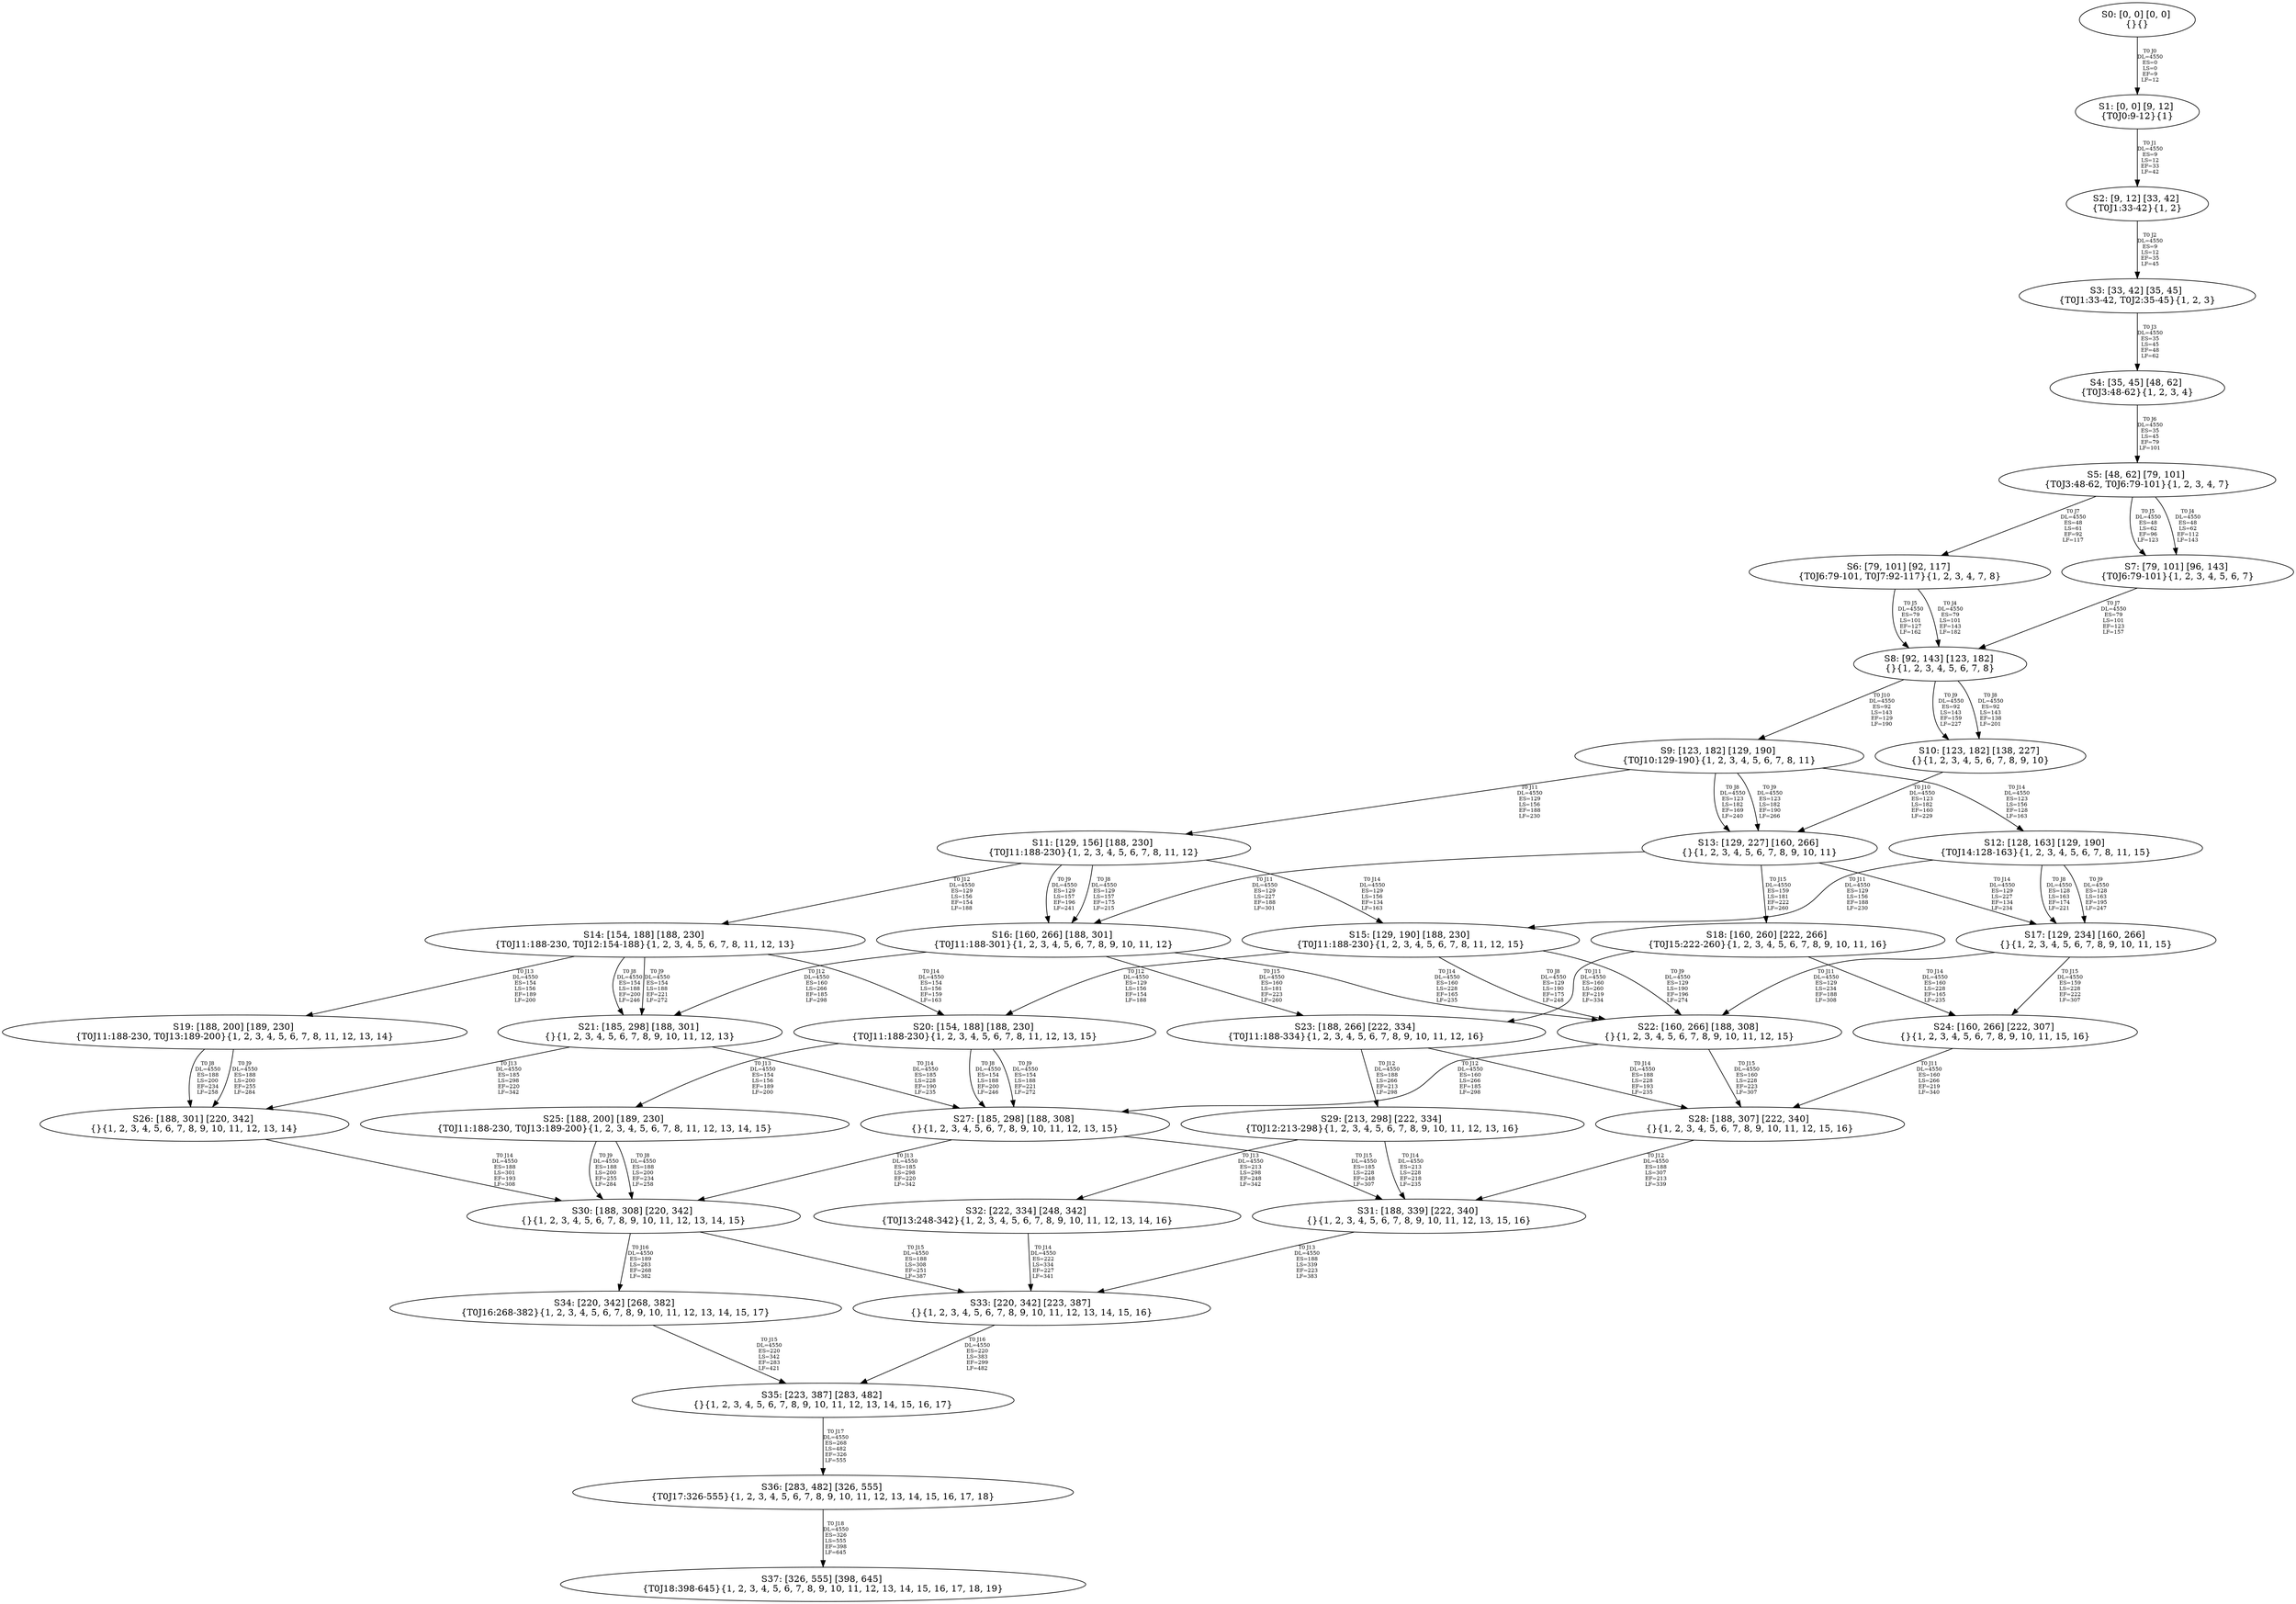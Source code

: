 digraph {
	S0[label="S0: [0, 0] [0, 0] \n{}{}"];
	S1[label="S1: [0, 0] [9, 12] \n{T0J0:9-12}{1}"];
	S2[label="S2: [9, 12] [33, 42] \n{T0J1:33-42}{1, 2}"];
	S3[label="S3: [33, 42] [35, 45] \n{T0J1:33-42, T0J2:35-45}{1, 2, 3}"];
	S4[label="S4: [35, 45] [48, 62] \n{T0J3:48-62}{1, 2, 3, 4}"];
	S5[label="S5: [48, 62] [79, 101] \n{T0J3:48-62, T0J6:79-101}{1, 2, 3, 4, 7}"];
	S6[label="S6: [79, 101] [92, 117] \n{T0J6:79-101, T0J7:92-117}{1, 2, 3, 4, 7, 8}"];
	S7[label="S7: [79, 101] [96, 143] \n{T0J6:79-101}{1, 2, 3, 4, 5, 6, 7}"];
	S8[label="S8: [92, 143] [123, 182] \n{}{1, 2, 3, 4, 5, 6, 7, 8}"];
	S9[label="S9: [123, 182] [129, 190] \n{T0J10:129-190}{1, 2, 3, 4, 5, 6, 7, 8, 11}"];
	S10[label="S10: [123, 182] [138, 227] \n{}{1, 2, 3, 4, 5, 6, 7, 8, 9, 10}"];
	S11[label="S11: [129, 156] [188, 230] \n{T0J11:188-230}{1, 2, 3, 4, 5, 6, 7, 8, 11, 12}"];
	S12[label="S12: [128, 163] [129, 190] \n{T0J14:128-163}{1, 2, 3, 4, 5, 6, 7, 8, 11, 15}"];
	S13[label="S13: [129, 227] [160, 266] \n{}{1, 2, 3, 4, 5, 6, 7, 8, 9, 10, 11}"];
	S14[label="S14: [154, 188] [188, 230] \n{T0J11:188-230, T0J12:154-188}{1, 2, 3, 4, 5, 6, 7, 8, 11, 12, 13}"];
	S15[label="S15: [129, 190] [188, 230] \n{T0J11:188-230}{1, 2, 3, 4, 5, 6, 7, 8, 11, 12, 15}"];
	S16[label="S16: [160, 266] [188, 301] \n{T0J11:188-301}{1, 2, 3, 4, 5, 6, 7, 8, 9, 10, 11, 12}"];
	S17[label="S17: [129, 234] [160, 266] \n{}{1, 2, 3, 4, 5, 6, 7, 8, 9, 10, 11, 15}"];
	S18[label="S18: [160, 260] [222, 266] \n{T0J15:222-260}{1, 2, 3, 4, 5, 6, 7, 8, 9, 10, 11, 16}"];
	S19[label="S19: [188, 200] [189, 230] \n{T0J11:188-230, T0J13:189-200}{1, 2, 3, 4, 5, 6, 7, 8, 11, 12, 13, 14}"];
	S20[label="S20: [154, 188] [188, 230] \n{T0J11:188-230}{1, 2, 3, 4, 5, 6, 7, 8, 11, 12, 13, 15}"];
	S21[label="S21: [185, 298] [188, 301] \n{}{1, 2, 3, 4, 5, 6, 7, 8, 9, 10, 11, 12, 13}"];
	S22[label="S22: [160, 266] [188, 308] \n{}{1, 2, 3, 4, 5, 6, 7, 8, 9, 10, 11, 12, 15}"];
	S23[label="S23: [188, 266] [222, 334] \n{T0J11:188-334}{1, 2, 3, 4, 5, 6, 7, 8, 9, 10, 11, 12, 16}"];
	S24[label="S24: [160, 266] [222, 307] \n{}{1, 2, 3, 4, 5, 6, 7, 8, 9, 10, 11, 15, 16}"];
	S25[label="S25: [188, 200] [189, 230] \n{T0J11:188-230, T0J13:189-200}{1, 2, 3, 4, 5, 6, 7, 8, 11, 12, 13, 14, 15}"];
	S26[label="S26: [188, 301] [220, 342] \n{}{1, 2, 3, 4, 5, 6, 7, 8, 9, 10, 11, 12, 13, 14}"];
	S27[label="S27: [185, 298] [188, 308] \n{}{1, 2, 3, 4, 5, 6, 7, 8, 9, 10, 11, 12, 13, 15}"];
	S28[label="S28: [188, 307] [222, 340] \n{}{1, 2, 3, 4, 5, 6, 7, 8, 9, 10, 11, 12, 15, 16}"];
	S29[label="S29: [213, 298] [222, 334] \n{T0J12:213-298}{1, 2, 3, 4, 5, 6, 7, 8, 9, 10, 11, 12, 13, 16}"];
	S30[label="S30: [188, 308] [220, 342] \n{}{1, 2, 3, 4, 5, 6, 7, 8, 9, 10, 11, 12, 13, 14, 15}"];
	S31[label="S31: [188, 339] [222, 340] \n{}{1, 2, 3, 4, 5, 6, 7, 8, 9, 10, 11, 12, 13, 15, 16}"];
	S32[label="S32: [222, 334] [248, 342] \n{T0J13:248-342}{1, 2, 3, 4, 5, 6, 7, 8, 9, 10, 11, 12, 13, 14, 16}"];
	S33[label="S33: [220, 342] [223, 387] \n{}{1, 2, 3, 4, 5, 6, 7, 8, 9, 10, 11, 12, 13, 14, 15, 16}"];
	S34[label="S34: [220, 342] [268, 382] \n{T0J16:268-382}{1, 2, 3, 4, 5, 6, 7, 8, 9, 10, 11, 12, 13, 14, 15, 17}"];
	S35[label="S35: [223, 387] [283, 482] \n{}{1, 2, 3, 4, 5, 6, 7, 8, 9, 10, 11, 12, 13, 14, 15, 16, 17}"];
	S36[label="S36: [283, 482] [326, 555] \n{T0J17:326-555}{1, 2, 3, 4, 5, 6, 7, 8, 9, 10, 11, 12, 13, 14, 15, 16, 17, 18}"];
	S37[label="S37: [326, 555] [398, 645] \n{T0J18:398-645}{1, 2, 3, 4, 5, 6, 7, 8, 9, 10, 11, 12, 13, 14, 15, 16, 17, 18, 19}"];
	S0 -> S1[label="T0 J0\nDL=4550\nES=0\nLS=0\nEF=9\nLF=12",fontsize=8];
	S1 -> S2[label="T0 J1\nDL=4550\nES=9\nLS=12\nEF=33\nLF=42",fontsize=8];
	S2 -> S3[label="T0 J2\nDL=4550\nES=9\nLS=12\nEF=35\nLF=45",fontsize=8];
	S3 -> S4[label="T0 J3\nDL=4550\nES=35\nLS=45\nEF=48\nLF=62",fontsize=8];
	S4 -> S5[label="T0 J6\nDL=4550\nES=35\nLS=45\nEF=79\nLF=101",fontsize=8];
	S5 -> S7[label="T0 J4\nDL=4550\nES=48\nLS=62\nEF=112\nLF=143",fontsize=8];
	S5 -> S7[label="T0 J5\nDL=4550\nES=48\nLS=62\nEF=96\nLF=123",fontsize=8];
	S5 -> S6[label="T0 J7\nDL=4550\nES=48\nLS=61\nEF=92\nLF=117",fontsize=8];
	S6 -> S8[label="T0 J4\nDL=4550\nES=79\nLS=101\nEF=143\nLF=182",fontsize=8];
	S6 -> S8[label="T0 J5\nDL=4550\nES=79\nLS=101\nEF=127\nLF=162",fontsize=8];
	S7 -> S8[label="T0 J7\nDL=4550\nES=79\nLS=101\nEF=123\nLF=157",fontsize=8];
	S8 -> S10[label="T0 J8\nDL=4550\nES=92\nLS=143\nEF=138\nLF=201",fontsize=8];
	S8 -> S10[label="T0 J9\nDL=4550\nES=92\nLS=143\nEF=159\nLF=227",fontsize=8];
	S8 -> S9[label="T0 J10\nDL=4550\nES=92\nLS=143\nEF=129\nLF=190",fontsize=8];
	S9 -> S13[label="T0 J8\nDL=4550\nES=123\nLS=182\nEF=169\nLF=240",fontsize=8];
	S9 -> S13[label="T0 J9\nDL=4550\nES=123\nLS=182\nEF=190\nLF=266",fontsize=8];
	S9 -> S11[label="T0 J11\nDL=4550\nES=129\nLS=156\nEF=188\nLF=230",fontsize=8];
	S9 -> S12[label="T0 J14\nDL=4550\nES=123\nLS=156\nEF=128\nLF=163",fontsize=8];
	S10 -> S13[label="T0 J10\nDL=4550\nES=123\nLS=182\nEF=160\nLF=229",fontsize=8];
	S11 -> S16[label="T0 J8\nDL=4550\nES=129\nLS=157\nEF=175\nLF=215",fontsize=8];
	S11 -> S16[label="T0 J9\nDL=4550\nES=129\nLS=157\nEF=196\nLF=241",fontsize=8];
	S11 -> S14[label="T0 J12\nDL=4550\nES=129\nLS=156\nEF=154\nLF=188",fontsize=8];
	S11 -> S15[label="T0 J14\nDL=4550\nES=129\nLS=156\nEF=134\nLF=163",fontsize=8];
	S12 -> S17[label="T0 J8\nDL=4550\nES=128\nLS=163\nEF=174\nLF=221",fontsize=8];
	S12 -> S17[label="T0 J9\nDL=4550\nES=128\nLS=163\nEF=195\nLF=247",fontsize=8];
	S12 -> S15[label="T0 J11\nDL=4550\nES=129\nLS=156\nEF=188\nLF=230",fontsize=8];
	S13 -> S16[label="T0 J11\nDL=4550\nES=129\nLS=227\nEF=188\nLF=301",fontsize=8];
	S13 -> S17[label="T0 J14\nDL=4550\nES=129\nLS=227\nEF=134\nLF=234",fontsize=8];
	S13 -> S18[label="T0 J15\nDL=4550\nES=159\nLS=181\nEF=222\nLF=260",fontsize=8];
	S14 -> S21[label="T0 J8\nDL=4550\nES=154\nLS=188\nEF=200\nLF=246",fontsize=8];
	S14 -> S21[label="T0 J9\nDL=4550\nES=154\nLS=188\nEF=221\nLF=272",fontsize=8];
	S14 -> S19[label="T0 J13\nDL=4550\nES=154\nLS=156\nEF=189\nLF=200",fontsize=8];
	S14 -> S20[label="T0 J14\nDL=4550\nES=154\nLS=156\nEF=159\nLF=163",fontsize=8];
	S15 -> S22[label="T0 J8\nDL=4550\nES=129\nLS=190\nEF=175\nLF=248",fontsize=8];
	S15 -> S22[label="T0 J9\nDL=4550\nES=129\nLS=190\nEF=196\nLF=274",fontsize=8];
	S15 -> S20[label="T0 J12\nDL=4550\nES=129\nLS=156\nEF=154\nLF=188",fontsize=8];
	S16 -> S21[label="T0 J12\nDL=4550\nES=160\nLS=266\nEF=185\nLF=298",fontsize=8];
	S16 -> S22[label="T0 J14\nDL=4550\nES=160\nLS=228\nEF=165\nLF=235",fontsize=8];
	S16 -> S23[label="T0 J15\nDL=4550\nES=160\nLS=181\nEF=223\nLF=260",fontsize=8];
	S17 -> S22[label="T0 J11\nDL=4550\nES=129\nLS=234\nEF=188\nLF=308",fontsize=8];
	S17 -> S24[label="T0 J15\nDL=4550\nES=159\nLS=228\nEF=222\nLF=307",fontsize=8];
	S18 -> S23[label="T0 J11\nDL=4550\nES=160\nLS=260\nEF=219\nLF=334",fontsize=8];
	S18 -> S24[label="T0 J14\nDL=4550\nES=160\nLS=228\nEF=165\nLF=235",fontsize=8];
	S19 -> S26[label="T0 J8\nDL=4550\nES=188\nLS=200\nEF=234\nLF=258",fontsize=8];
	S19 -> S26[label="T0 J9\nDL=4550\nES=188\nLS=200\nEF=255\nLF=284",fontsize=8];
	S20 -> S27[label="T0 J8\nDL=4550\nES=154\nLS=188\nEF=200\nLF=246",fontsize=8];
	S20 -> S27[label="T0 J9\nDL=4550\nES=154\nLS=188\nEF=221\nLF=272",fontsize=8];
	S20 -> S25[label="T0 J13\nDL=4550\nES=154\nLS=156\nEF=189\nLF=200",fontsize=8];
	S21 -> S26[label="T0 J13\nDL=4550\nES=185\nLS=298\nEF=220\nLF=342",fontsize=8];
	S21 -> S27[label="T0 J14\nDL=4550\nES=185\nLS=228\nEF=190\nLF=235",fontsize=8];
	S22 -> S27[label="T0 J12\nDL=4550\nES=160\nLS=266\nEF=185\nLF=298",fontsize=8];
	S22 -> S28[label="T0 J15\nDL=4550\nES=160\nLS=228\nEF=223\nLF=307",fontsize=8];
	S23 -> S29[label="T0 J12\nDL=4550\nES=188\nLS=266\nEF=213\nLF=298",fontsize=8];
	S23 -> S28[label="T0 J14\nDL=4550\nES=188\nLS=228\nEF=193\nLF=235",fontsize=8];
	S24 -> S28[label="T0 J11\nDL=4550\nES=160\nLS=266\nEF=219\nLF=340",fontsize=8];
	S25 -> S30[label="T0 J8\nDL=4550\nES=188\nLS=200\nEF=234\nLF=258",fontsize=8];
	S25 -> S30[label="T0 J9\nDL=4550\nES=188\nLS=200\nEF=255\nLF=284",fontsize=8];
	S26 -> S30[label="T0 J14\nDL=4550\nES=188\nLS=301\nEF=193\nLF=308",fontsize=8];
	S27 -> S30[label="T0 J13\nDL=4550\nES=185\nLS=298\nEF=220\nLF=342",fontsize=8];
	S27 -> S31[label="T0 J15\nDL=4550\nES=185\nLS=228\nEF=248\nLF=307",fontsize=8];
	S28 -> S31[label="T0 J12\nDL=4550\nES=188\nLS=307\nEF=213\nLF=339",fontsize=8];
	S29 -> S32[label="T0 J13\nDL=4550\nES=213\nLS=298\nEF=248\nLF=342",fontsize=8];
	S29 -> S31[label="T0 J14\nDL=4550\nES=213\nLS=228\nEF=218\nLF=235",fontsize=8];
	S30 -> S33[label="T0 J15\nDL=4550\nES=188\nLS=308\nEF=251\nLF=387",fontsize=8];
	S30 -> S34[label="T0 J16\nDL=4550\nES=189\nLS=283\nEF=268\nLF=382",fontsize=8];
	S31 -> S33[label="T0 J13\nDL=4550\nES=188\nLS=339\nEF=223\nLF=383",fontsize=8];
	S32 -> S33[label="T0 J14\nDL=4550\nES=222\nLS=334\nEF=227\nLF=341",fontsize=8];
	S33 -> S35[label="T0 J16\nDL=4550\nES=220\nLS=383\nEF=299\nLF=482",fontsize=8];
	S34 -> S35[label="T0 J15\nDL=4550\nES=220\nLS=342\nEF=283\nLF=421",fontsize=8];
	S35 -> S36[label="T0 J17\nDL=4550\nES=268\nLS=482\nEF=326\nLF=555",fontsize=8];
	S36 -> S37[label="T0 J18\nDL=4550\nES=326\nLS=555\nEF=398\nLF=645",fontsize=8];
}

